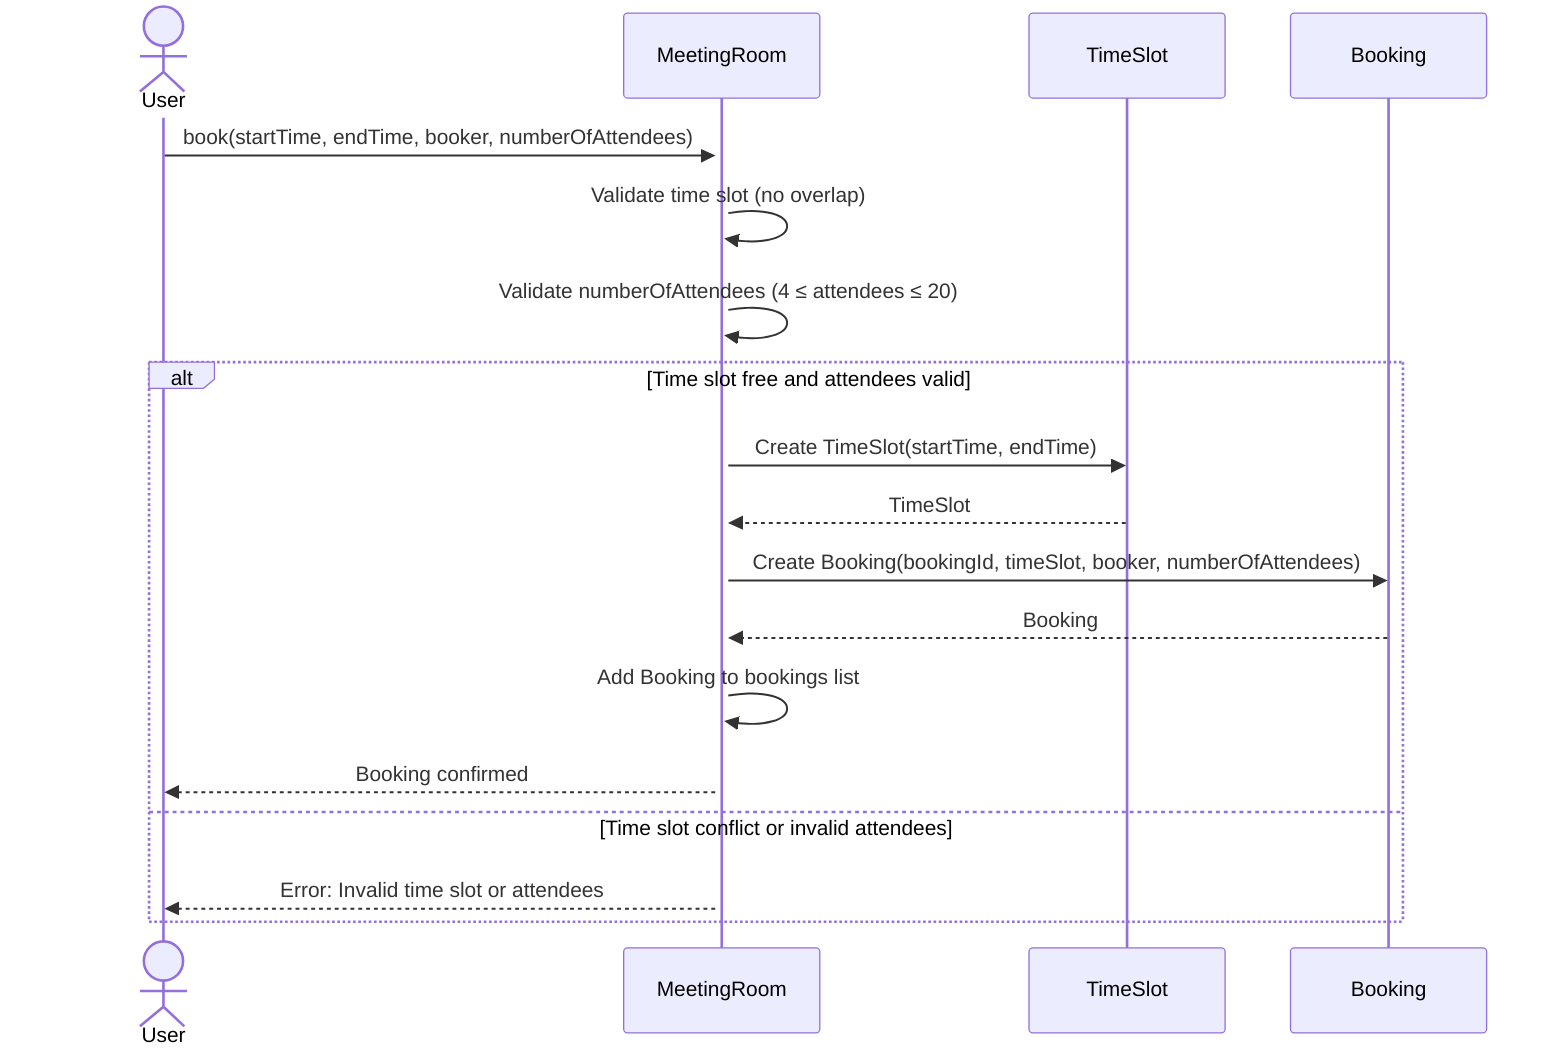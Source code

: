sequenceDiagram
    actor User

    %% Flow 1: Adding a Reservation
    User->>+MeetingRoom: book(startTime, endTime, booker, numberOfAttendees)
    MeetingRoom->>MeetingRoom: Validate time slot (no overlap)
    MeetingRoom->>MeetingRoom: Validate numberOfAttendees (4 ≤ attendees ≤ 20)
    alt Time slot free and attendees valid
        MeetingRoom->>TimeSlot: Create TimeSlot(startTime, endTime)
        TimeSlot-->>MeetingRoom: TimeSlot
        MeetingRoom->>Booking: Create Booking(bookingId, timeSlot, booker, numberOfAttendees)
        Booking-->>MeetingRoom: Booking
        MeetingRoom->>MeetingRoom: Add Booking to bookings list
        MeetingRoom-->>User: Booking confirmed
    else Time slot conflict or invalid attendees
        MeetingRoom-->>User: Error: Invalid time slot or attendees
    end